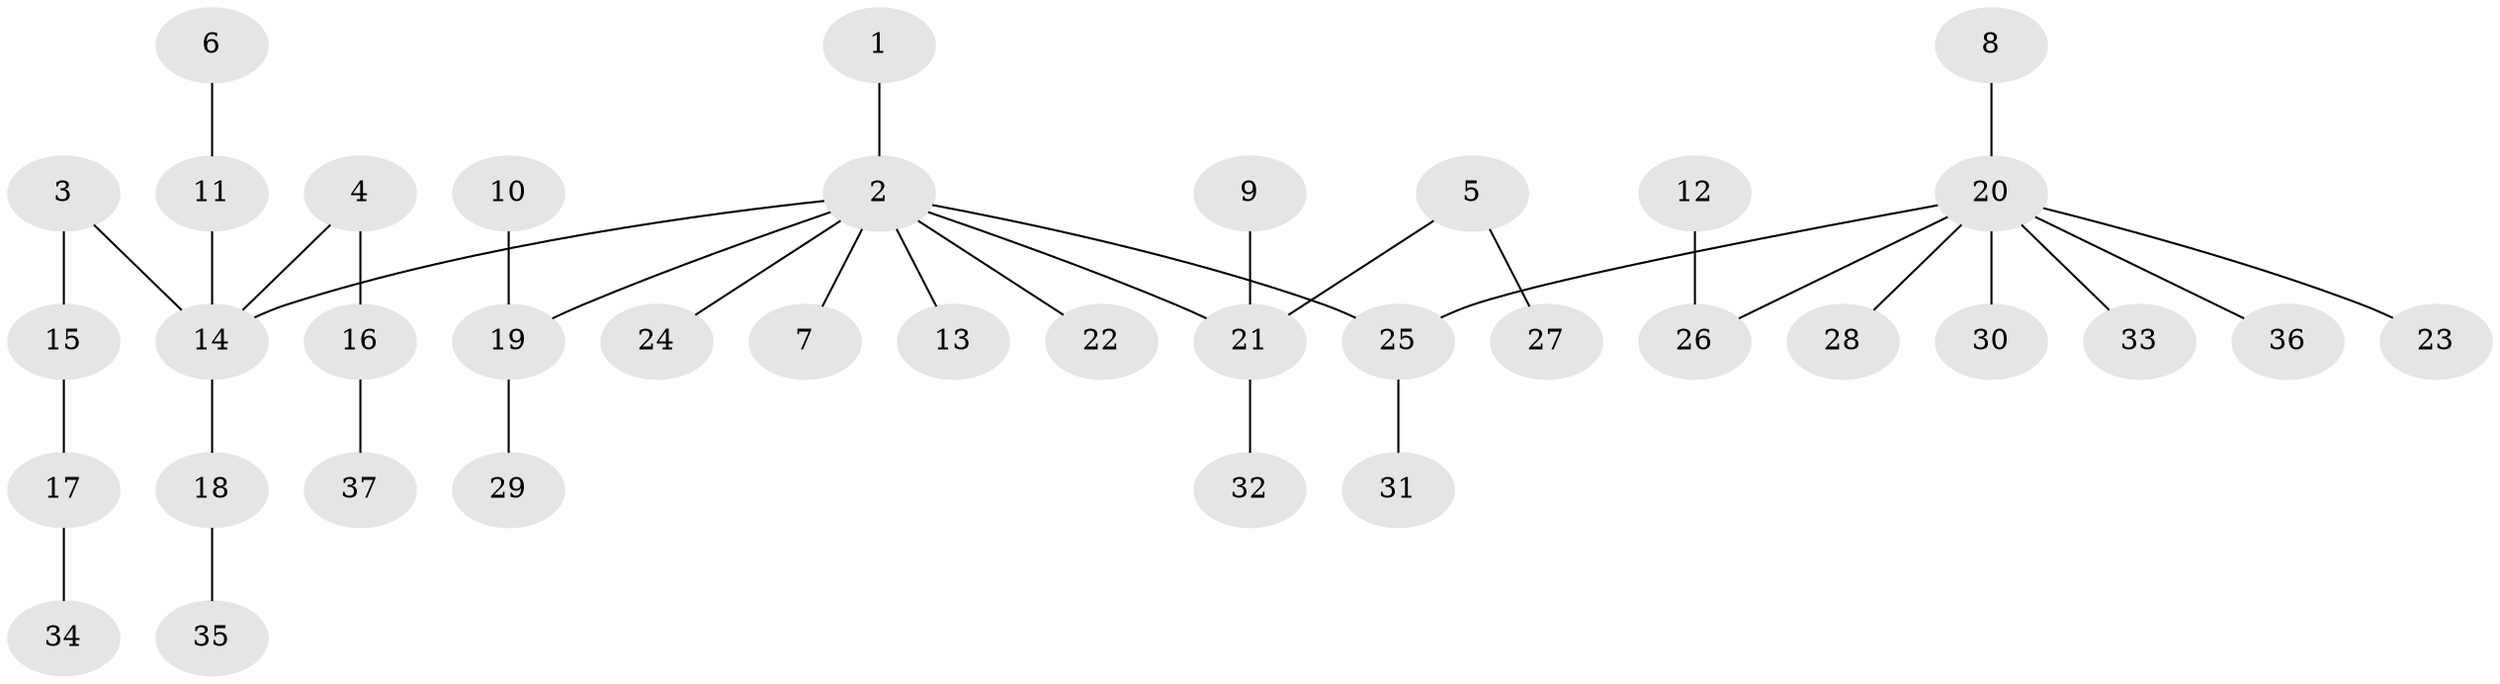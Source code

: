 // original degree distribution, {1: 0.4520547945205479, 6: 0.0410958904109589, 5: 0.0410958904109589, 2: 0.3561643835616438, 3: 0.0821917808219178, 4: 0.0273972602739726}
// Generated by graph-tools (version 1.1) at 2025/50/03/09/25 03:50:19]
// undirected, 37 vertices, 36 edges
graph export_dot {
graph [start="1"]
  node [color=gray90,style=filled];
  1;
  2;
  3;
  4;
  5;
  6;
  7;
  8;
  9;
  10;
  11;
  12;
  13;
  14;
  15;
  16;
  17;
  18;
  19;
  20;
  21;
  22;
  23;
  24;
  25;
  26;
  27;
  28;
  29;
  30;
  31;
  32;
  33;
  34;
  35;
  36;
  37;
  1 -- 2 [weight=1.0];
  2 -- 7 [weight=1.0];
  2 -- 13 [weight=1.0];
  2 -- 14 [weight=1.0];
  2 -- 19 [weight=1.0];
  2 -- 21 [weight=1.0];
  2 -- 22 [weight=1.0];
  2 -- 24 [weight=1.0];
  2 -- 25 [weight=1.0];
  3 -- 14 [weight=1.0];
  3 -- 15 [weight=1.0];
  4 -- 14 [weight=1.0];
  4 -- 16 [weight=1.0];
  5 -- 21 [weight=1.0];
  5 -- 27 [weight=1.0];
  6 -- 11 [weight=1.0];
  8 -- 20 [weight=1.0];
  9 -- 21 [weight=1.0];
  10 -- 19 [weight=1.0];
  11 -- 14 [weight=1.0];
  12 -- 26 [weight=1.0];
  14 -- 18 [weight=1.0];
  15 -- 17 [weight=1.0];
  16 -- 37 [weight=1.0];
  17 -- 34 [weight=1.0];
  18 -- 35 [weight=1.0];
  19 -- 29 [weight=1.0];
  20 -- 23 [weight=1.0];
  20 -- 25 [weight=1.0];
  20 -- 26 [weight=1.0];
  20 -- 28 [weight=1.0];
  20 -- 30 [weight=1.0];
  20 -- 33 [weight=1.0];
  20 -- 36 [weight=1.0];
  21 -- 32 [weight=1.0];
  25 -- 31 [weight=1.0];
}
